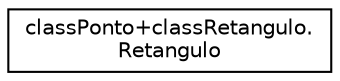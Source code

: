 digraph "Gráfico de Hierarquia de Classes"
{
  edge [fontname="Helvetica",fontsize="10",labelfontname="Helvetica",labelfontsize="10"];
  node [fontname="Helvetica",fontsize="10",shape=record];
  rankdir="LR";
  Node1 [label="classPonto+classRetangulo.\lRetangulo",height=0.2,width=0.4,color="black", fillcolor="white", style="filled",URL="$classclassPonto_09classRetangulo_1_1Retangulo.html",tooltip="Classe que representa um retângulo horizontal. "];
}
